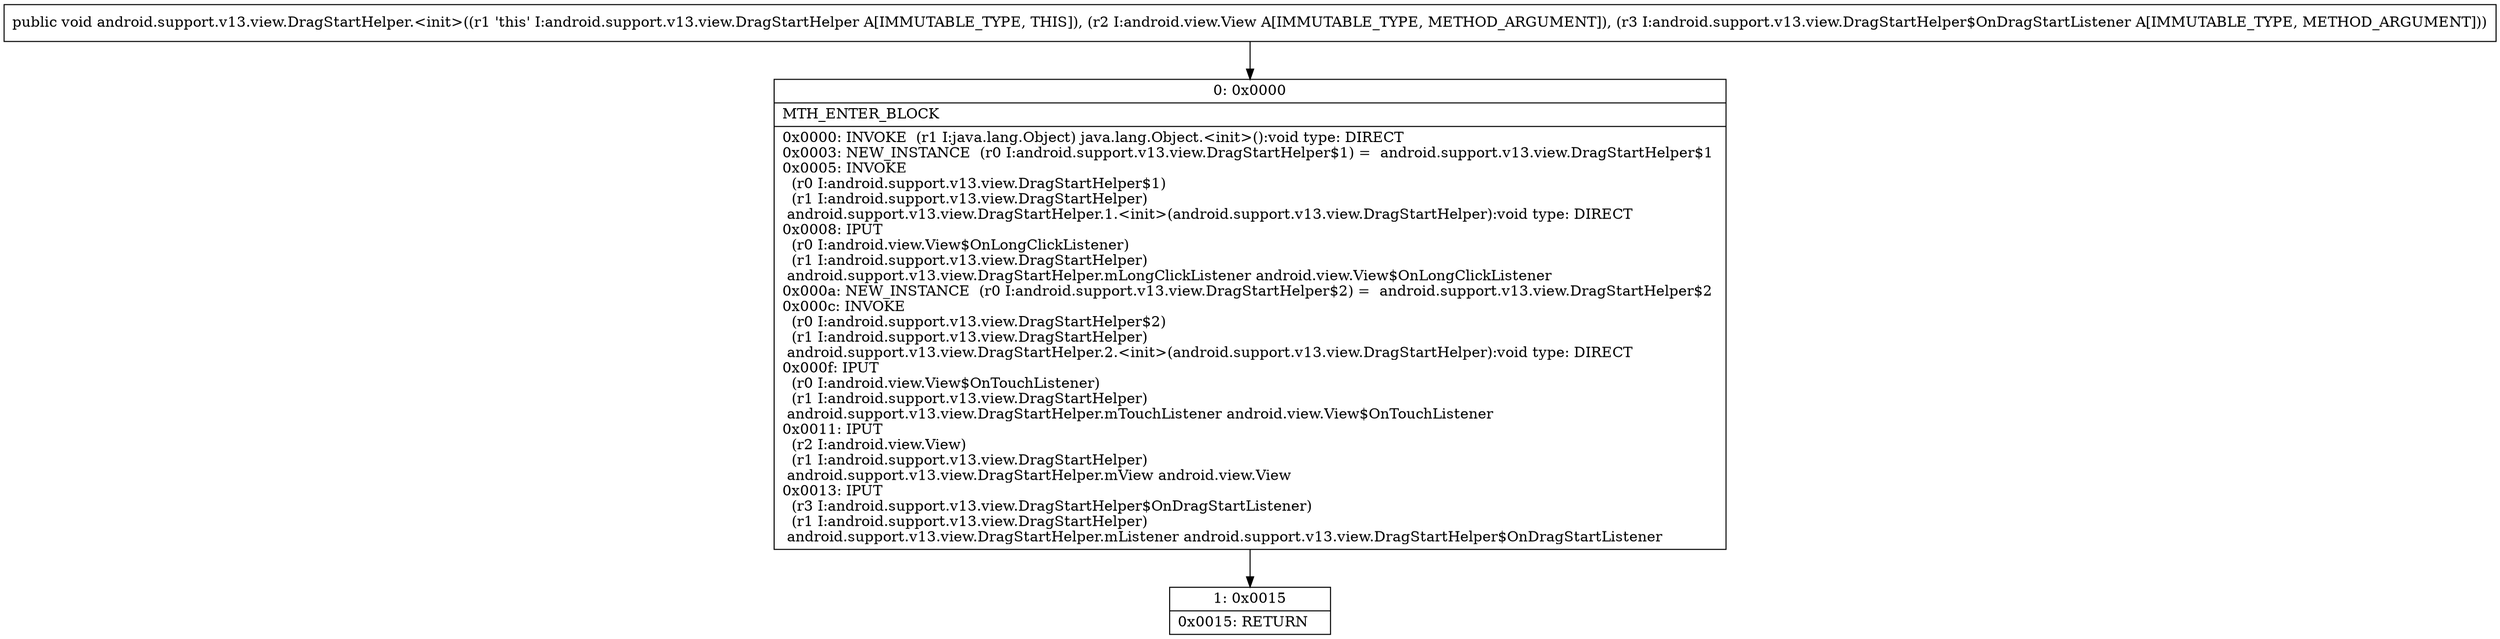 digraph "CFG forandroid.support.v13.view.DragStartHelper.\<init\>(Landroid\/view\/View;Landroid\/support\/v13\/view\/DragStartHelper$OnDragStartListener;)V" {
Node_0 [shape=record,label="{0\:\ 0x0000|MTH_ENTER_BLOCK\l|0x0000: INVOKE  (r1 I:java.lang.Object) java.lang.Object.\<init\>():void type: DIRECT \l0x0003: NEW_INSTANCE  (r0 I:android.support.v13.view.DragStartHelper$1) =  android.support.v13.view.DragStartHelper$1 \l0x0005: INVOKE  \l  (r0 I:android.support.v13.view.DragStartHelper$1)\l  (r1 I:android.support.v13.view.DragStartHelper)\l android.support.v13.view.DragStartHelper.1.\<init\>(android.support.v13.view.DragStartHelper):void type: DIRECT \l0x0008: IPUT  \l  (r0 I:android.view.View$OnLongClickListener)\l  (r1 I:android.support.v13.view.DragStartHelper)\l android.support.v13.view.DragStartHelper.mLongClickListener android.view.View$OnLongClickListener \l0x000a: NEW_INSTANCE  (r0 I:android.support.v13.view.DragStartHelper$2) =  android.support.v13.view.DragStartHelper$2 \l0x000c: INVOKE  \l  (r0 I:android.support.v13.view.DragStartHelper$2)\l  (r1 I:android.support.v13.view.DragStartHelper)\l android.support.v13.view.DragStartHelper.2.\<init\>(android.support.v13.view.DragStartHelper):void type: DIRECT \l0x000f: IPUT  \l  (r0 I:android.view.View$OnTouchListener)\l  (r1 I:android.support.v13.view.DragStartHelper)\l android.support.v13.view.DragStartHelper.mTouchListener android.view.View$OnTouchListener \l0x0011: IPUT  \l  (r2 I:android.view.View)\l  (r1 I:android.support.v13.view.DragStartHelper)\l android.support.v13.view.DragStartHelper.mView android.view.View \l0x0013: IPUT  \l  (r3 I:android.support.v13.view.DragStartHelper$OnDragStartListener)\l  (r1 I:android.support.v13.view.DragStartHelper)\l android.support.v13.view.DragStartHelper.mListener android.support.v13.view.DragStartHelper$OnDragStartListener \l}"];
Node_1 [shape=record,label="{1\:\ 0x0015|0x0015: RETURN   \l}"];
MethodNode[shape=record,label="{public void android.support.v13.view.DragStartHelper.\<init\>((r1 'this' I:android.support.v13.view.DragStartHelper A[IMMUTABLE_TYPE, THIS]), (r2 I:android.view.View A[IMMUTABLE_TYPE, METHOD_ARGUMENT]), (r3 I:android.support.v13.view.DragStartHelper$OnDragStartListener A[IMMUTABLE_TYPE, METHOD_ARGUMENT])) }"];
MethodNode -> Node_0;
Node_0 -> Node_1;
}

